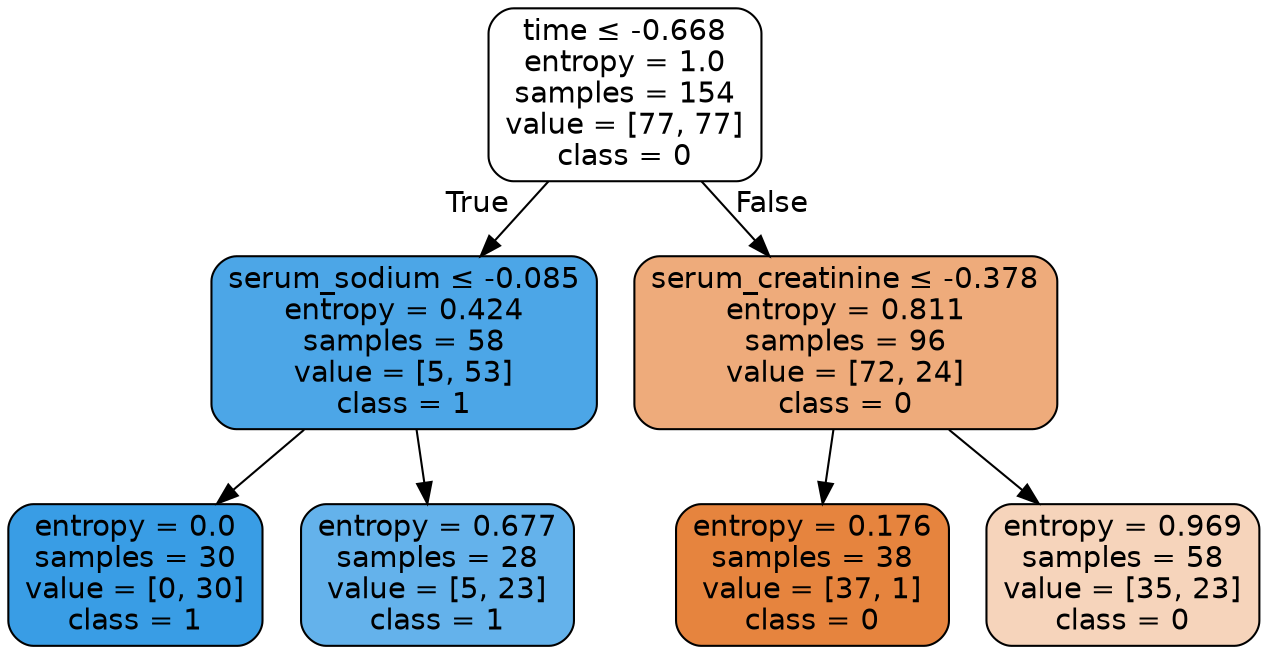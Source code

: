 digraph Tree {
node [shape=box, style="filled, rounded", color="black", fontname=helvetica] ;
edge [fontname=helvetica] ;
0 [label=<time &le; -0.668<br/>entropy = 1.0<br/>samples = 154<br/>value = [77, 77]<br/>class = 0>, fillcolor="#ffffff"] ;
1 [label=<serum_sodium &le; -0.085<br/>entropy = 0.424<br/>samples = 58<br/>value = [5, 53]<br/>class = 1>, fillcolor="#4ca6e7"] ;
0 -> 1 [labeldistance=2.5, labelangle=45, headlabel="True"] ;
2 [label=<entropy = 0.0<br/>samples = 30<br/>value = [0, 30]<br/>class = 1>, fillcolor="#399de5"] ;
1 -> 2 ;
3 [label=<entropy = 0.677<br/>samples = 28<br/>value = [5, 23]<br/>class = 1>, fillcolor="#64b2eb"] ;
1 -> 3 ;
4 [label=<serum_creatinine &le; -0.378<br/>entropy = 0.811<br/>samples = 96<br/>value = [72, 24]<br/>class = 0>, fillcolor="#eeab7b"] ;
0 -> 4 [labeldistance=2.5, labelangle=-45, headlabel="False"] ;
5 [label=<entropy = 0.176<br/>samples = 38<br/>value = [37, 1]<br/>class = 0>, fillcolor="#e6843e"] ;
4 -> 5 ;
6 [label=<entropy = 0.969<br/>samples = 58<br/>value = [35, 23]<br/>class = 0>, fillcolor="#f6d4bb"] ;
4 -> 6 ;
}